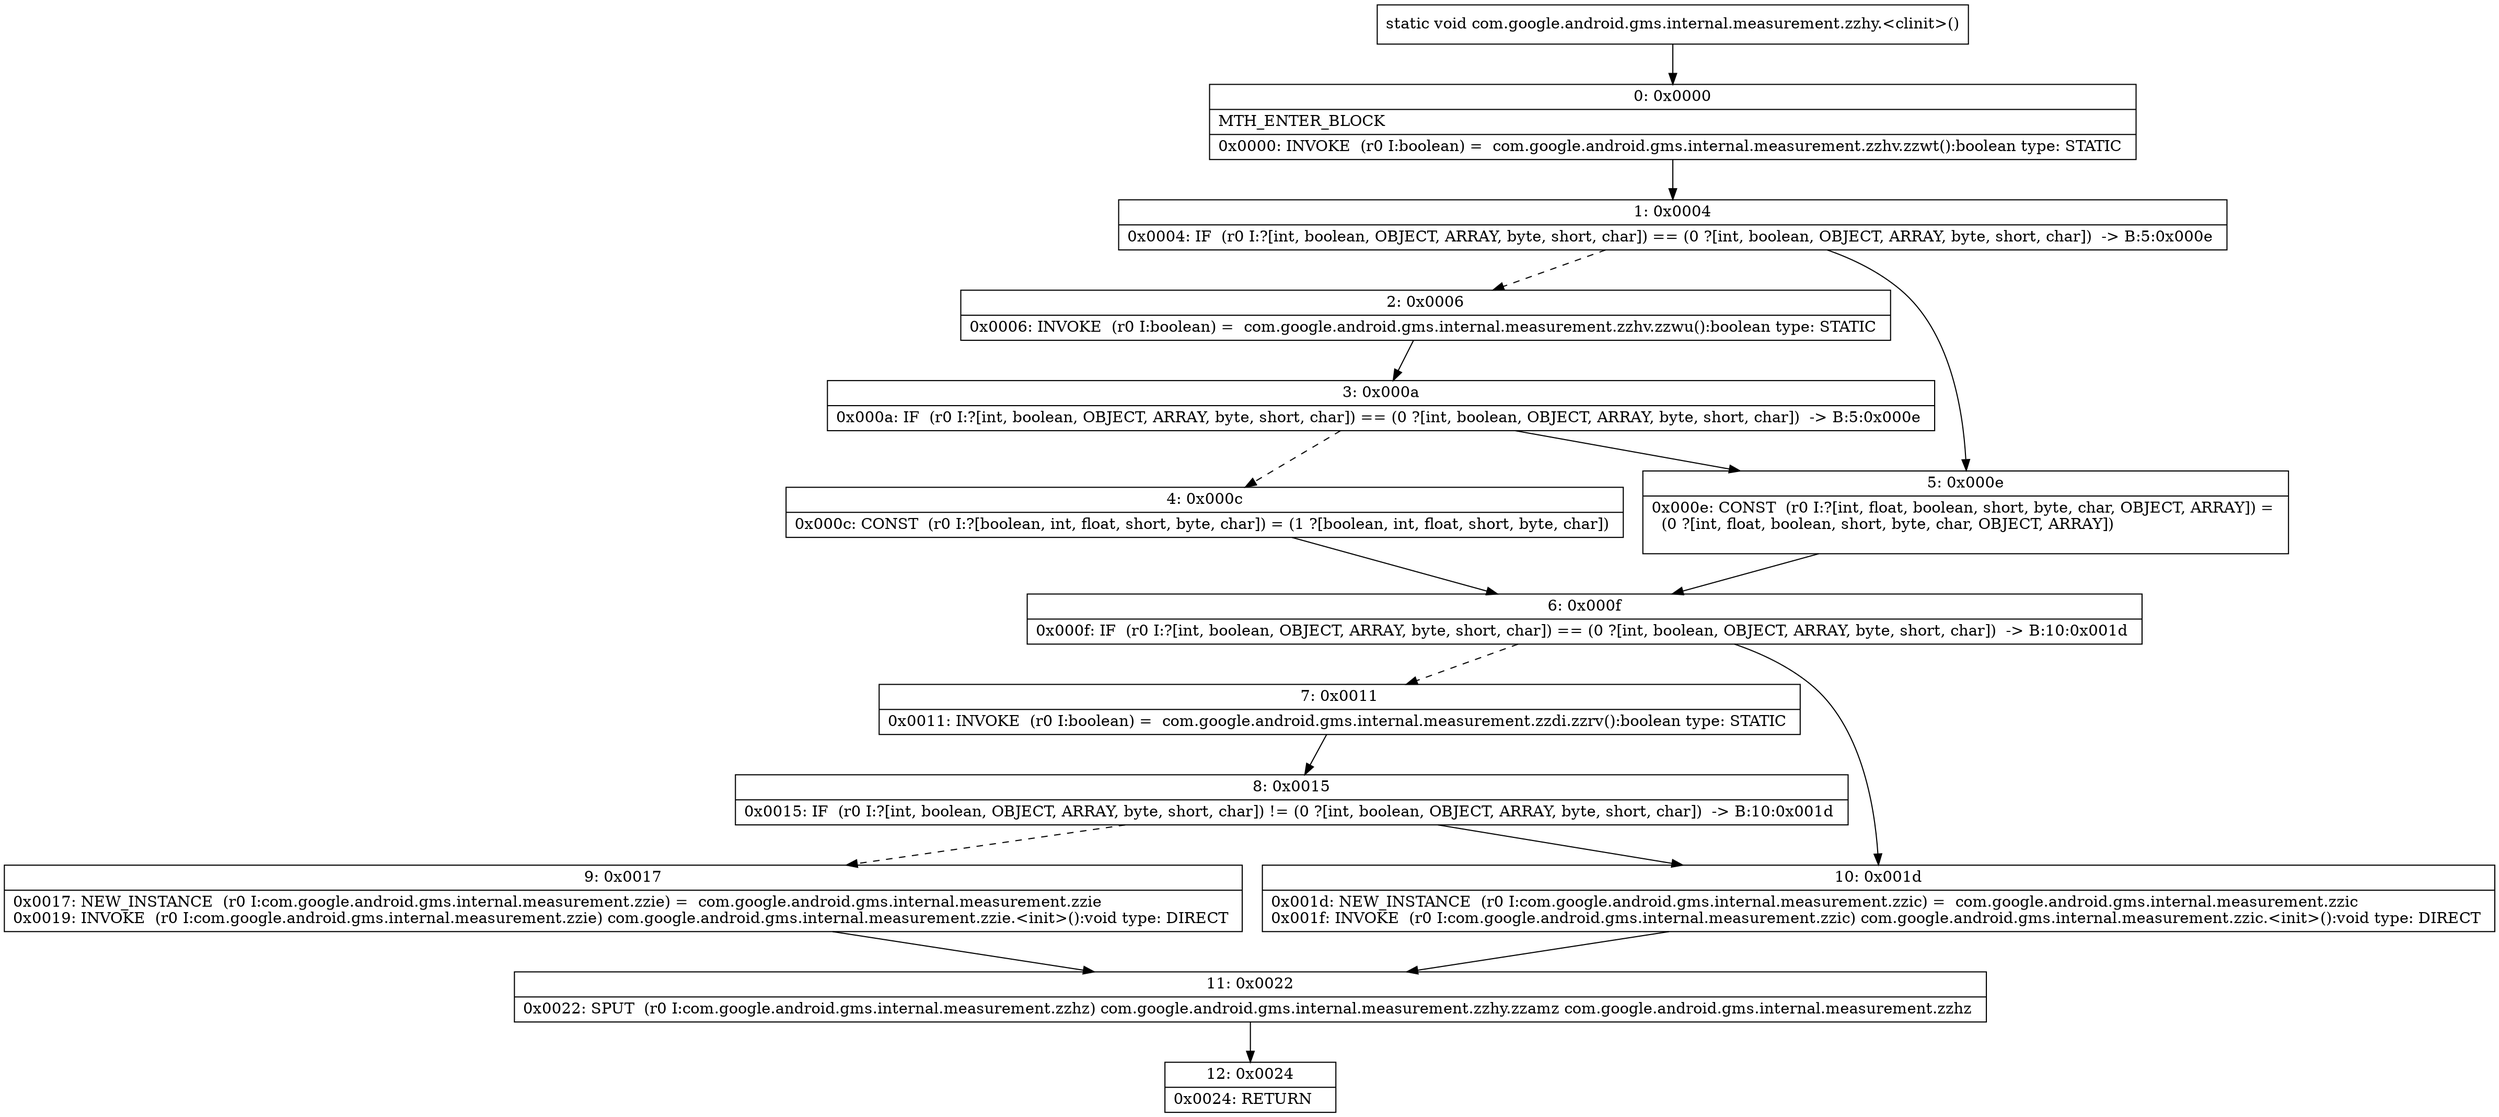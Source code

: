 digraph "CFG forcom.google.android.gms.internal.measurement.zzhy.\<clinit\>()V" {
Node_0 [shape=record,label="{0\:\ 0x0000|MTH_ENTER_BLOCK\l|0x0000: INVOKE  (r0 I:boolean) =  com.google.android.gms.internal.measurement.zzhv.zzwt():boolean type: STATIC \l}"];
Node_1 [shape=record,label="{1\:\ 0x0004|0x0004: IF  (r0 I:?[int, boolean, OBJECT, ARRAY, byte, short, char]) == (0 ?[int, boolean, OBJECT, ARRAY, byte, short, char])  \-\> B:5:0x000e \l}"];
Node_2 [shape=record,label="{2\:\ 0x0006|0x0006: INVOKE  (r0 I:boolean) =  com.google.android.gms.internal.measurement.zzhv.zzwu():boolean type: STATIC \l}"];
Node_3 [shape=record,label="{3\:\ 0x000a|0x000a: IF  (r0 I:?[int, boolean, OBJECT, ARRAY, byte, short, char]) == (0 ?[int, boolean, OBJECT, ARRAY, byte, short, char])  \-\> B:5:0x000e \l}"];
Node_4 [shape=record,label="{4\:\ 0x000c|0x000c: CONST  (r0 I:?[boolean, int, float, short, byte, char]) = (1 ?[boolean, int, float, short, byte, char]) \l}"];
Node_5 [shape=record,label="{5\:\ 0x000e|0x000e: CONST  (r0 I:?[int, float, boolean, short, byte, char, OBJECT, ARRAY]) = \l  (0 ?[int, float, boolean, short, byte, char, OBJECT, ARRAY])\l \l}"];
Node_6 [shape=record,label="{6\:\ 0x000f|0x000f: IF  (r0 I:?[int, boolean, OBJECT, ARRAY, byte, short, char]) == (0 ?[int, boolean, OBJECT, ARRAY, byte, short, char])  \-\> B:10:0x001d \l}"];
Node_7 [shape=record,label="{7\:\ 0x0011|0x0011: INVOKE  (r0 I:boolean) =  com.google.android.gms.internal.measurement.zzdi.zzrv():boolean type: STATIC \l}"];
Node_8 [shape=record,label="{8\:\ 0x0015|0x0015: IF  (r0 I:?[int, boolean, OBJECT, ARRAY, byte, short, char]) != (0 ?[int, boolean, OBJECT, ARRAY, byte, short, char])  \-\> B:10:0x001d \l}"];
Node_9 [shape=record,label="{9\:\ 0x0017|0x0017: NEW_INSTANCE  (r0 I:com.google.android.gms.internal.measurement.zzie) =  com.google.android.gms.internal.measurement.zzie \l0x0019: INVOKE  (r0 I:com.google.android.gms.internal.measurement.zzie) com.google.android.gms.internal.measurement.zzie.\<init\>():void type: DIRECT \l}"];
Node_10 [shape=record,label="{10\:\ 0x001d|0x001d: NEW_INSTANCE  (r0 I:com.google.android.gms.internal.measurement.zzic) =  com.google.android.gms.internal.measurement.zzic \l0x001f: INVOKE  (r0 I:com.google.android.gms.internal.measurement.zzic) com.google.android.gms.internal.measurement.zzic.\<init\>():void type: DIRECT \l}"];
Node_11 [shape=record,label="{11\:\ 0x0022|0x0022: SPUT  (r0 I:com.google.android.gms.internal.measurement.zzhz) com.google.android.gms.internal.measurement.zzhy.zzamz com.google.android.gms.internal.measurement.zzhz \l}"];
Node_12 [shape=record,label="{12\:\ 0x0024|0x0024: RETURN   \l}"];
MethodNode[shape=record,label="{static void com.google.android.gms.internal.measurement.zzhy.\<clinit\>() }"];
MethodNode -> Node_0;
Node_0 -> Node_1;
Node_1 -> Node_2[style=dashed];
Node_1 -> Node_5;
Node_2 -> Node_3;
Node_3 -> Node_4[style=dashed];
Node_3 -> Node_5;
Node_4 -> Node_6;
Node_5 -> Node_6;
Node_6 -> Node_7[style=dashed];
Node_6 -> Node_10;
Node_7 -> Node_8;
Node_8 -> Node_9[style=dashed];
Node_8 -> Node_10;
Node_9 -> Node_11;
Node_10 -> Node_11;
Node_11 -> Node_12;
}


